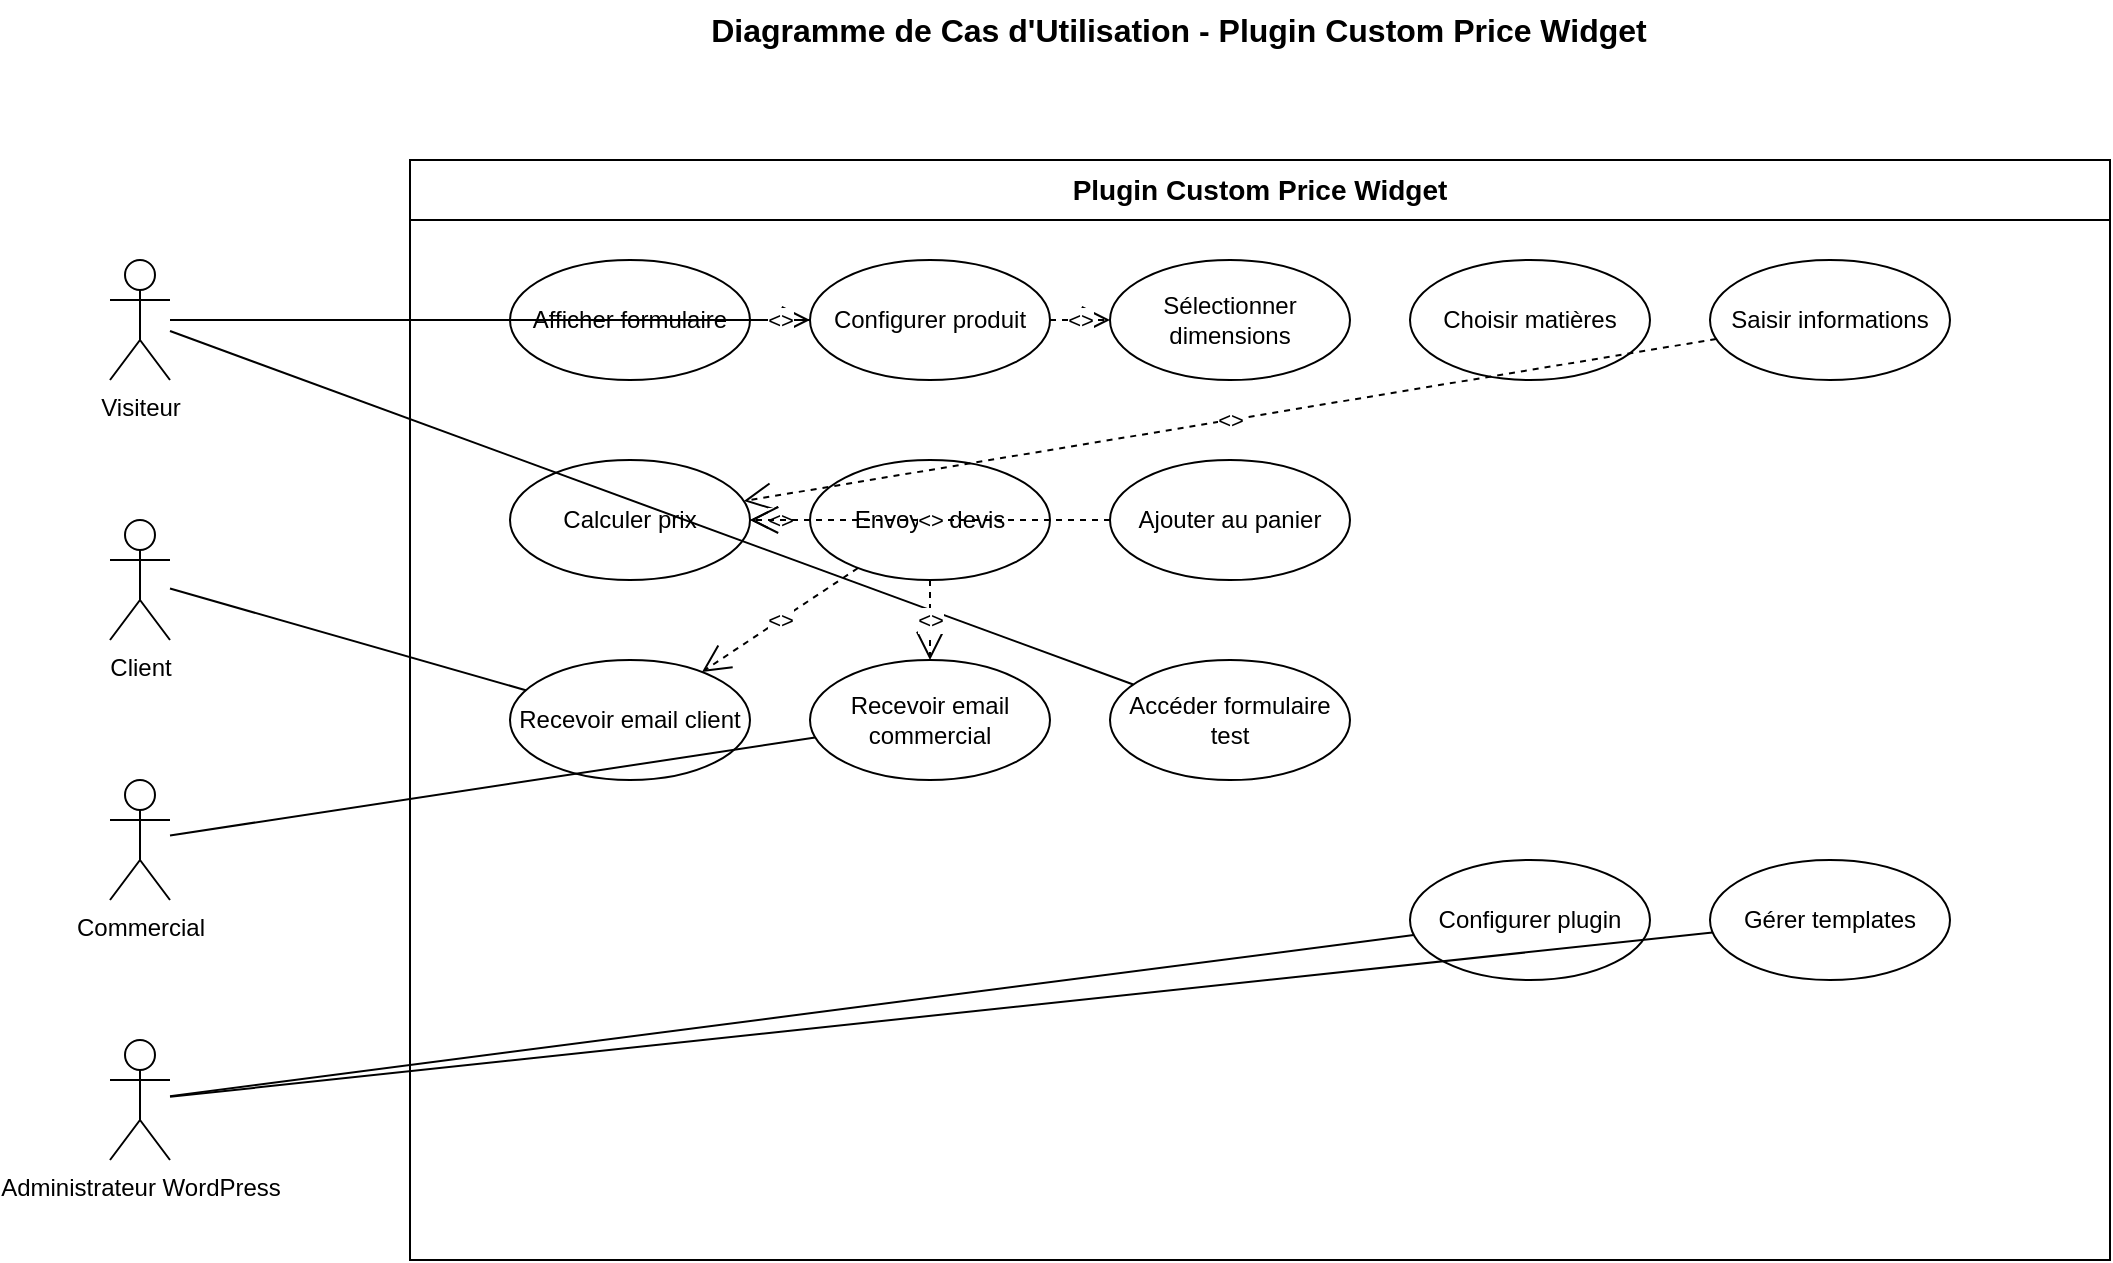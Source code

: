 <mxfile version="22.1.16" type="device">
  <diagram name="Use Case Diagram" id="use-case-diagram">
    <mxGraphModel dx="1422" dy="754" grid="1" gridSize="10" guides="1" tooltips="1" connect="1" arrows="1" fold="1" page="1" pageScale="1" pageWidth="1169" pageHeight="827" math="0" shadow="0">
      <root>
        <mxCell id="0" />
        <mxCell id="1" parent="0" />
        <mxCell id="2" value="Diagramme de Cas d'Utilisation - Plugin Custom Price Widget" style="text;html=1;strokeColor=none;fillColor=none;align=center;verticalAlign=middle;whiteSpace=wrap;rounded=0;fontSize=16;fontStyle=1;" parent="1" vertex="1">
          <mxGeometry x="300" y="20" width="569" height="30" as="geometry" />
        </mxCell>
        <mxCell id="3" value="Visiteur" style="shape=umlActor;verticalLabelPosition=bottom;verticalAlign=top;html=1;outlineConnect=0;" parent="1" vertex="1">
          <mxGeometry x="50" y="150" width="30" height="60" as="geometry" />
        </mxCell>
        <mxCell id="4" value="Client" style="shape=umlActor;verticalLabelPosition=bottom;verticalAlign=top;html=1;outlineConnect=0;" parent="1" vertex="1">
          <mxGeometry x="50" y="280" width="30" height="60" as="geometry" />
        </mxCell>
        <mxCell id="5" value="Commercial" style="shape=umlActor;verticalLabelPosition=bottom;verticalAlign=top;html=1;outlineConnect=0;" parent="1" vertex="1">
          <mxGeometry x="50" y="410" width="30" height="60" as="geometry" />
        </mxCell>
        <mxCell id="6" value="Administrateur WordPress" style="shape=umlActor;verticalLabelPosition=bottom;verticalAlign=top;html=1;outlineConnect=0;" parent="1" vertex="1">
          <mxGeometry x="50" y="540" width="30" height="60" as="geometry" />
        </mxCell>
        <mxCell id="7" value="Plugin Custom Price Widget" style="swimlane;whiteSpace=wrap;html=1;fontSize=14;fontStyle=1;startSize=30;" parent="1" vertex="1">
          <mxGeometry x="200" y="100" width="850" height="550" as="geometry" />
        </mxCell>
        <mxCell id="8" value="Afficher formulaire" style="ellipse;whiteSpace=wrap;html=1;" parent="7" vertex="1">
          <mxGeometry x="50" y="50" width="120" height="60" as="geometry" />
        </mxCell>
        <mxCell id="9" value="Configurer produit" style="ellipse;whiteSpace=wrap;html=1;" parent="7" vertex="1">
          <mxGeometry x="200" y="50" width="120" height="60" as="geometry" />
        </mxCell>
        <mxCell id="10" value="Sélectionner dimensions" style="ellipse;whiteSpace=wrap;html=1;" parent="7" vertex="1">
          <mxGeometry x="350" y="50" width="120" height="60" as="geometry" />
        </mxCell>
        <mxCell id="11" value="Choisir matières" style="ellipse;whiteSpace=wrap;html=1;" parent="7" vertex="1">
          <mxGeometry x="500" y="50" width="120" height="60" as="geometry" />
        </mxCell>
        <mxCell id="12" value="Saisir informations" style="ellipse;whiteSpace=wrap;html=1;" parent="7" vertex="1">
          <mxGeometry x="650" y="50" width="120" height="60" as="geometry" />
        </mxCell>
        <mxCell id="13" value="Calculer prix" style="ellipse;whiteSpace=wrap;html=1;" parent="7" vertex="1">
          <mxGeometry x="50" y="150" width="120" height="60" as="geometry" />
        </mxCell>
        <mxCell id="14" value="Envoyer devis" style="ellipse;whiteSpace=wrap;html=1;" parent="7" vertex="1">
          <mxGeometry x="200" y="150" width="120" height="60" as="geometry" />
        </mxCell>
        <mxCell id="15" value="Ajouter au panier" style="ellipse;whiteSpace=wrap;html=1;" parent="7" vertex="1">
          <mxGeometry x="350" y="150" width="120" height="60" as="geometry" />
        </mxCell>
        <mxCell id="16" value="Recevoir email client" style="ellipse;whiteSpace=wrap;html=1;" parent="7" vertex="1">
          <mxGeometry x="50" y="250" width="120" height="60" as="geometry" />
        </mxCell>
        <mxCell id="17" value="Recevoir email commercial" style="ellipse;whiteSpace=wrap;html=1;" parent="7" vertex="1">
          <mxGeometry x="200" y="250" width="120" height="60" as="geometry" />
        </mxCell>
        <mxCell id="18" value="Accéder formulaire test" style="ellipse;whiteSpace=wrap;html=1;" parent="7" vertex="1">
          <mxGeometry x="350" y="250" width="120" height="60" as="geometry" />
        </mxCell>
        <mxCell id="19" value="Configurer plugin" style="ellipse;whiteSpace=wrap;html=1;" parent="7" vertex="1">
          <mxGeometry x="500" y="350" width="120" height="60" as="geometry" />
        </mxCell>
        <mxCell id="20" value="Gérer templates" style="ellipse;whiteSpace=wrap;html=1;" parent="7" vertex="1">
          <mxGeometry x="650" y="350" width="120" height="60" as="geometry" />
        </mxCell>
        <mxCell id="21" value="" style="endArrow=none;html=1;rounded=0;" parent="1" source="3" target="8" edge="1">
          <mxGeometry width="50" height="50" relative="1" as="geometry">
            <mxPoint x="100" y="200" as="sourcePoint" />
            <mxPoint x="250" y="180" as="targetPoint" />
          </mxGeometry>
        </mxCell>
        <mxCell id="22" value="" style="endArrow=none;html=1;rounded=0;" parent="1" source="3" target="9" edge="1">
          <mxGeometry width="50" height="50" relative="1" as="geometry">
            <mxPoint x="100" y="200" as="sourcePoint" />
            <mxPoint x="400" y="180" as="targetPoint" />
          </mxGeometry>
        </mxCell>
        <mxCell id="23" value="" style="endArrow=none;html=1;rounded=0;" parent="1" source="3" target="18" edge="1">
          <mxGeometry width="50" height="50" relative="1" as="geometry">
            <mxPoint x="100" y="200" as="sourcePoint" />
            <mxPoint x="550" y="380" as="targetPoint" />
          </mxGeometry>
        </mxCell>
        <mxCell id="24" value="" style="endArrow=none;html=1;rounded=0;" parent="1" source="4" target="16" edge="1">
          <mxGeometry width="50" height="50" relative="1" as="geometry">
            <mxPoint x="100" y="300" as="sourcePoint" />
            <mxPoint x="250" y="380" as="targetPoint" />
          </mxGeometry>
        </mxCell>
        <mxCell id="25" value="" style="endArrow=none;html=1;rounded=0;" parent="1" source="5" target="17" edge="1">
          <mxGeometry width="50" height="50" relative="1" as="geometry">
            <mxPoint x="100" y="440" as="sourcePoint" />
            <mxPoint x="400" y="380" as="targetPoint" />
          </mxGeometry>
        </mxCell>
        <mxCell id="26" value="" style="endArrow=none;html=1;rounded=0;" parent="1" source="6" target="19" edge="1">
          <mxGeometry width="50" height="50" relative="1" as="geometry">
            <mxPoint x="100" y="570" as="sourcePoint" />
            <mxPoint x="700" y="480" as="targetPoint" />
          </mxGeometry>
        </mxCell>
        <mxCell id="27" value="" style="endArrow=none;html=1;rounded=0;" parent="1" source="6" target="20" edge="1">
          <mxGeometry width="50" height="50" relative="1" as="geometry">
            <mxPoint x="100" y="570" as="sourcePoint" />
            <mxPoint x="850" y="480" as="targetPoint" />
          </mxGeometry>
        </mxCell>
        <mxCell id="28" value="&lt;&lt;include&gt;&gt;" style="endArrow=open;endSize=12;dashed=1;html=1;rounded=0;" parent="1" source="8" target="9" edge="1">
          <mxGeometry width="160" relative="1" as="geometry">
            <mxPoint x="370" y="180" as="sourcePoint" />
            <mxPoint x="400" y="180" as="targetPoint" />
          </mxGeometry>
        </mxCell>
        <mxCell id="29" value="&lt;&lt;include&gt;&gt;" style="endArrow=open;endSize=12;dashed=1;html=1;rounded=0;" parent="1" source="9" target="10" edge="1">
          <mxGeometry width="160" relative="1" as="geometry">
            <mxPoint x="540" y="180" as="sourcePoint" />
            <mxPoint x="570" y="180" as="targetPoint" />
          </mxGeometry>
        </mxCell>
        <mxCell id="30" value="&lt;&lt;include&gt;&gt;" style="endArrow=open;endSize=12;dashed=1;html=1;rounded=0;" parent="1" source="12" target="13" edge="1">
          <mxGeometry width="160" relative="1" as="geometry">
            <mxPoint x="670" y="180" as="sourcePoint" />
            <mxPoint x="170" y="280" as="targetPoint" />
          </mxGeometry>
        </mxCell>
        <mxCell id="31" value="&lt;&lt;extend&gt;&gt;" style="endArrow=open;endSize=12;dashed=1;html=1;rounded=0;" parent="1" source="14" target="13" edge="1">
          <mxGeometry width="160" relative="1" as="geometry">
            <mxPoint x="200" y="280" as="sourcePoint" />
            <mxPoint x="170" y="280" as="targetPoint" />
          </mxGeometry>
        </mxCell>
        <mxCell id="32" value="&lt;&lt;extend&gt;&gt;" style="endArrow=open;endSize=12;dashed=1;html=1;rounded=0;" parent="1" source="15" target="13" edge="1">
          <mxGeometry width="160" relative="1" as="geometry">
            <mxPoint x="350" y="280" as="sourcePoint" />
            <mxPoint x="170" y="280" as="targetPoint" />
          </mxGeometry>
        </mxCell>
        <mxCell id="33" value="&lt;&lt;include&gt;&gt;" style="endArrow=open;endSize=12;dashed=1;html=1;rounded=0;" parent="1" source="14" target="16" edge="1">
          <mxGeometry width="160" relative="1" as="geometry">
            <mxPoint x="260" y="280" as="sourcePoint" />
            <mxPoint x="170" y="380" as="targetPoint" />
          </mxGeometry>
        </mxCell>
        <mxCell id="34" value="&lt;&lt;include&gt;&gt;" style="endArrow=open;endSize=12;dashed=1;html=1;rounded=0;" parent="1" source="14" target="17" edge="1">
          <mxGeometry width="160" relative="1" as="geometry">
            <mxPoint x="320" y="280" as="sourcePoint" />
            <mxPoint x="320" y="380" as="targetPoint" />
          </mxGeometry>
        </mxCell>
      </root>
    </mxGraphModel>
  </diagram>
</mxfile>
